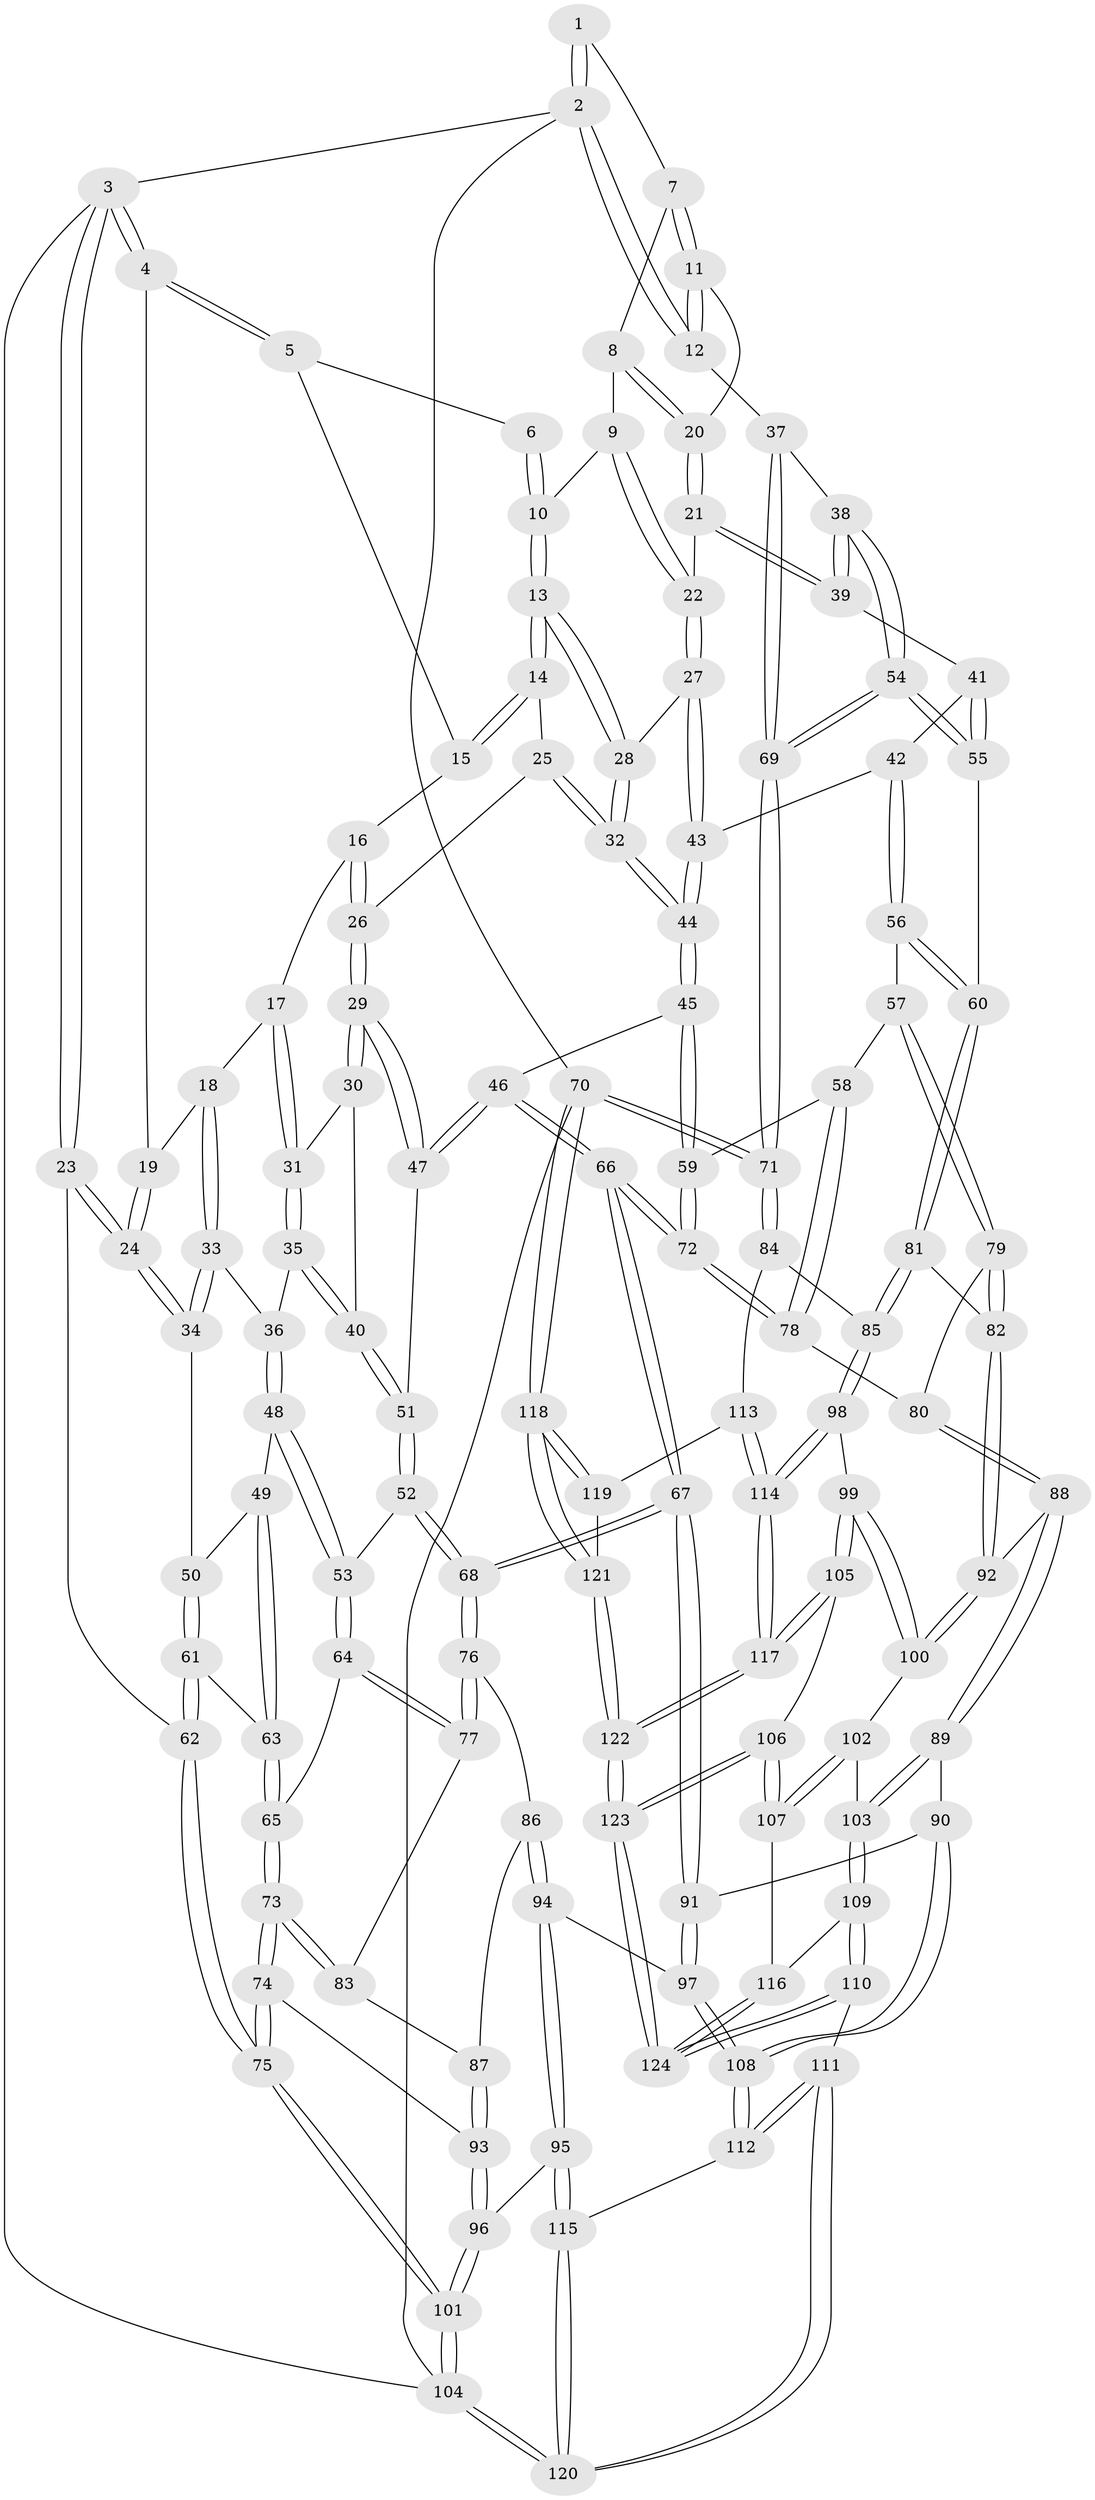 // coarse degree distribution, {4: 0.5405405405405406, 6: 0.05405405405405406, 3: 0.12162162162162163, 5: 0.28378378378378377}
// Generated by graph-tools (version 1.1) at 2025/52/02/27/25 19:52:38]
// undirected, 124 vertices, 307 edges
graph export_dot {
graph [start="1"]
  node [color=gray90,style=filled];
  1 [pos="+0.7259952747870684+0"];
  2 [pos="+1+0"];
  3 [pos="+0+0"];
  4 [pos="+0.21489270595688462+0"];
  5 [pos="+0.353430149675713+0"];
  6 [pos="+0.696949413271974+0"];
  7 [pos="+0.775145508337033+0.0014824764824148801"];
  8 [pos="+0.7725733601670917+0.06416287297138382"];
  9 [pos="+0.7031797003376783+0.09896413263482828"];
  10 [pos="+0.6155223514376328+0.11458840804682546"];
  11 [pos="+1+0.062555913122843"];
  12 [pos="+1+0"];
  13 [pos="+0.600141457563871+0.12900070709238315"];
  14 [pos="+0.4817842540851453+0.09690091291287979"];
  15 [pos="+0.3712855777541722+0"];
  16 [pos="+0.3415894934413807+0.16372326390763034"];
  17 [pos="+0.24430506641029562+0.13799134958413914"];
  18 [pos="+0.19922136665369553+0.10592062972546369"];
  19 [pos="+0.1921413332402422+0.04376913294277359"];
  20 [pos="+0.8531452237985254+0.14418576517502113"];
  21 [pos="+0.8405366151449419+0.18597532493046498"];
  22 [pos="+0.7679533703704897+0.21089742662228272"];
  23 [pos="+0+0.2392937058422788"];
  24 [pos="+0+0.24196065633422403"];
  25 [pos="+0.45116775876607607+0.14133954813811386"];
  26 [pos="+0.41006743627210235+0.19106087527679427"];
  27 [pos="+0.7100450592209505+0.25027567723380106"];
  28 [pos="+0.6109234401747762+0.1661761602981322"];
  29 [pos="+0.39982206018490873+0.3067564462585749"];
  30 [pos="+0.2949829261217206+0.2367604012672091"];
  31 [pos="+0.27538102131794123+0.21849040019466281"];
  32 [pos="+0.552232904971215+0.2840309351111772"];
  33 [pos="+0.15335337360697024+0.18860667257306793"];
  34 [pos="+0+0.2797013930243815"];
  35 [pos="+0.2376057278693564+0.2840666367491889"];
  36 [pos="+0.1972585787016416+0.2683936330398126"];
  37 [pos="+1+0"];
  38 [pos="+0.9123045194337036+0.27798582570103353"];
  39 [pos="+0.8729613453270487+0.2485661375368194"];
  40 [pos="+0.2463245023961112+0.29181703272427395"];
  41 [pos="+0.812750830451641+0.3081864500970105"];
  42 [pos="+0.7195623221061508+0.30570851186445297"];
  43 [pos="+0.709634603078022+0.2809503333952114"];
  44 [pos="+0.5342452342046885+0.33522440043802265"];
  45 [pos="+0.5054473541475063+0.37352144019334665"];
  46 [pos="+0.44790244051979894+0.362904193851104"];
  47 [pos="+0.40416393429220365+0.3384102006280444"];
  48 [pos="+0.1474794555259163+0.3804633516660795"];
  49 [pos="+0.09155715593881124+0.37378352125821857"];
  50 [pos="+0.07950351239579512+0.3659231759176261"];
  51 [pos="+0.31913299048860716+0.3711446579776336"];
  52 [pos="+0.24965875872100912+0.43802907410185066"];
  53 [pos="+0.24267693959920256+0.4381916711223007"];
  54 [pos="+0.9686140007183787+0.48425532328383536"];
  55 [pos="+0.864316499843967+0.4947410447900631"];
  56 [pos="+0.7155145495405187+0.44640675188632384"];
  57 [pos="+0.6354312445330627+0.46804518623076863"];
  58 [pos="+0.5808494562594354+0.4482821118370945"];
  59 [pos="+0.5452138706321453+0.41816495889282734"];
  60 [pos="+0.8568977797829073+0.496712335836276"];
  61 [pos="+0+0.49553051311068547"];
  62 [pos="+0+0.5726576948161101"];
  63 [pos="+0.08011251283635469+0.4920106626201703"];
  64 [pos="+0.14782003029307325+0.5350809040865733"];
  65 [pos="+0.10179548323701326+0.519646860276668"];
  66 [pos="+0.3694849225180722+0.618265954860408"];
  67 [pos="+0.3544762478822289+0.6281867044138526"];
  68 [pos="+0.34543903772727474+0.6217157412064964"];
  69 [pos="+1+0.5422506788676015"];
  70 [pos="+1+1"];
  71 [pos="+1+0.6828288709868011"];
  72 [pos="+0.39099458361635886+0.6128899389682321"];
  73 [pos="+0+0.6300000918326175"];
  74 [pos="+0+0.6562739557840145"];
  75 [pos="+0+0.6374844620342148"];
  76 [pos="+0.2644519939363926+0.6206740570760948"];
  77 [pos="+0.15618428353577438+0.5830338827671027"];
  78 [pos="+0.48797951479568147+0.603437579843127"];
  79 [pos="+0.6326087264342973+0.5993618230754566"];
  80 [pos="+0.5134612782192366+0.6187583859427962"];
  81 [pos="+0.7735910915571707+0.6621586066205363"];
  82 [pos="+0.6815507172046498+0.6993627593691686"];
  83 [pos="+0.13681808252804423+0.6123443673365992"];
  84 [pos="+0.9646969103962055+0.786375064483996"];
  85 [pos="+0.8773781594813375+0.7563169175187371"];
  86 [pos="+0.17333907655233763+0.6840945903985709"];
  87 [pos="+0.14464964784435902+0.6633024742612571"];
  88 [pos="+0.5358731197266643+0.6714572961512865"];
  89 [pos="+0.45171603795886645+0.8016863118955325"];
  90 [pos="+0.4332708556542208+0.7964752165189986"];
  91 [pos="+0.35709496857174927+0.7333412227513402"];
  92 [pos="+0.6712083213907588+0.7179063858709845"];
  93 [pos="+0.055890476248983835+0.7322147810835555"];
  94 [pos="+0.21499875514073377+0.8114509271862116"];
  95 [pos="+0.16249797574426386+0.8376591693997584"];
  96 [pos="+0.11946232256219556+0.8173798930122861"];
  97 [pos="+0.2233479226434298+0.8103174722452173"];
  98 [pos="+0.7236317723761996+0.8457361432075553"];
  99 [pos="+0.7141656972344881+0.8430676097398179"];
  100 [pos="+0.6641462003651886+0.747934807189066"];
  101 [pos="+0+1"];
  102 [pos="+0.5498326282594982+0.7980165092607836"];
  103 [pos="+0.47049288948030893+0.8122321251482565"];
  104 [pos="+0+1"];
  105 [pos="+0.6940672160503094+0.8722044954764263"];
  106 [pos="+0.6556075215248373+0.9194946644483525"];
  107 [pos="+0.6251831115709992+0.9199090731253878"];
  108 [pos="+0.33790728401788994+0.9768108436882622"];
  109 [pos="+0.5103064990968307+0.9356162097822703"];
  110 [pos="+0.3926060618818745+1"];
  111 [pos="+0.344879568286214+1"];
  112 [pos="+0.34222985498531827+1"];
  113 [pos="+0.9262378331285173+0.8538921178634207"];
  114 [pos="+0.8113866294190382+0.9122413070882341"];
  115 [pos="+0.15815201975065488+0.864640995286712"];
  116 [pos="+0.579285345561559+0.9363818894783926"];
  117 [pos="+0.8026459617412908+1"];
  118 [pos="+1+1"];
  119 [pos="+0.9328263296205415+0.8915034710366858"];
  120 [pos="+0+1"];
  121 [pos="+0.8669716480583258+1"];
  122 [pos="+0.8010641497017142+1"];
  123 [pos="+0.7602074150814024+1"];
  124 [pos="+0.6817649639602434+1"];
  1 -- 2;
  1 -- 2;
  1 -- 7;
  2 -- 3;
  2 -- 12;
  2 -- 12;
  2 -- 70;
  3 -- 4;
  3 -- 4;
  3 -- 23;
  3 -- 23;
  3 -- 104;
  4 -- 5;
  4 -- 5;
  4 -- 19;
  5 -- 6;
  5 -- 15;
  6 -- 10;
  6 -- 10;
  7 -- 8;
  7 -- 11;
  7 -- 11;
  8 -- 9;
  8 -- 20;
  8 -- 20;
  9 -- 10;
  9 -- 22;
  9 -- 22;
  10 -- 13;
  10 -- 13;
  11 -- 12;
  11 -- 12;
  11 -- 20;
  12 -- 37;
  13 -- 14;
  13 -- 14;
  13 -- 28;
  13 -- 28;
  14 -- 15;
  14 -- 15;
  14 -- 25;
  15 -- 16;
  16 -- 17;
  16 -- 26;
  16 -- 26;
  17 -- 18;
  17 -- 31;
  17 -- 31;
  18 -- 19;
  18 -- 33;
  18 -- 33;
  19 -- 24;
  19 -- 24;
  20 -- 21;
  20 -- 21;
  21 -- 22;
  21 -- 39;
  21 -- 39;
  22 -- 27;
  22 -- 27;
  23 -- 24;
  23 -- 24;
  23 -- 62;
  24 -- 34;
  24 -- 34;
  25 -- 26;
  25 -- 32;
  25 -- 32;
  26 -- 29;
  26 -- 29;
  27 -- 28;
  27 -- 43;
  27 -- 43;
  28 -- 32;
  28 -- 32;
  29 -- 30;
  29 -- 30;
  29 -- 47;
  29 -- 47;
  30 -- 31;
  30 -- 40;
  31 -- 35;
  31 -- 35;
  32 -- 44;
  32 -- 44;
  33 -- 34;
  33 -- 34;
  33 -- 36;
  34 -- 50;
  35 -- 36;
  35 -- 40;
  35 -- 40;
  36 -- 48;
  36 -- 48;
  37 -- 38;
  37 -- 69;
  37 -- 69;
  38 -- 39;
  38 -- 39;
  38 -- 54;
  38 -- 54;
  39 -- 41;
  40 -- 51;
  40 -- 51;
  41 -- 42;
  41 -- 55;
  41 -- 55;
  42 -- 43;
  42 -- 56;
  42 -- 56;
  43 -- 44;
  43 -- 44;
  44 -- 45;
  44 -- 45;
  45 -- 46;
  45 -- 59;
  45 -- 59;
  46 -- 47;
  46 -- 47;
  46 -- 66;
  46 -- 66;
  47 -- 51;
  48 -- 49;
  48 -- 53;
  48 -- 53;
  49 -- 50;
  49 -- 63;
  49 -- 63;
  50 -- 61;
  50 -- 61;
  51 -- 52;
  51 -- 52;
  52 -- 53;
  52 -- 68;
  52 -- 68;
  53 -- 64;
  53 -- 64;
  54 -- 55;
  54 -- 55;
  54 -- 69;
  54 -- 69;
  55 -- 60;
  56 -- 57;
  56 -- 60;
  56 -- 60;
  57 -- 58;
  57 -- 79;
  57 -- 79;
  58 -- 59;
  58 -- 78;
  58 -- 78;
  59 -- 72;
  59 -- 72;
  60 -- 81;
  60 -- 81;
  61 -- 62;
  61 -- 62;
  61 -- 63;
  62 -- 75;
  62 -- 75;
  63 -- 65;
  63 -- 65;
  64 -- 65;
  64 -- 77;
  64 -- 77;
  65 -- 73;
  65 -- 73;
  66 -- 67;
  66 -- 67;
  66 -- 72;
  66 -- 72;
  67 -- 68;
  67 -- 68;
  67 -- 91;
  67 -- 91;
  68 -- 76;
  68 -- 76;
  69 -- 71;
  69 -- 71;
  70 -- 71;
  70 -- 71;
  70 -- 118;
  70 -- 118;
  70 -- 104;
  71 -- 84;
  71 -- 84;
  72 -- 78;
  72 -- 78;
  73 -- 74;
  73 -- 74;
  73 -- 83;
  73 -- 83;
  74 -- 75;
  74 -- 75;
  74 -- 93;
  75 -- 101;
  75 -- 101;
  76 -- 77;
  76 -- 77;
  76 -- 86;
  77 -- 83;
  78 -- 80;
  79 -- 80;
  79 -- 82;
  79 -- 82;
  80 -- 88;
  80 -- 88;
  81 -- 82;
  81 -- 85;
  81 -- 85;
  82 -- 92;
  82 -- 92;
  83 -- 87;
  84 -- 85;
  84 -- 113;
  85 -- 98;
  85 -- 98;
  86 -- 87;
  86 -- 94;
  86 -- 94;
  87 -- 93;
  87 -- 93;
  88 -- 89;
  88 -- 89;
  88 -- 92;
  89 -- 90;
  89 -- 103;
  89 -- 103;
  90 -- 91;
  90 -- 108;
  90 -- 108;
  91 -- 97;
  91 -- 97;
  92 -- 100;
  92 -- 100;
  93 -- 96;
  93 -- 96;
  94 -- 95;
  94 -- 95;
  94 -- 97;
  95 -- 96;
  95 -- 115;
  95 -- 115;
  96 -- 101;
  96 -- 101;
  97 -- 108;
  97 -- 108;
  98 -- 99;
  98 -- 114;
  98 -- 114;
  99 -- 100;
  99 -- 100;
  99 -- 105;
  99 -- 105;
  100 -- 102;
  101 -- 104;
  101 -- 104;
  102 -- 103;
  102 -- 107;
  102 -- 107;
  103 -- 109;
  103 -- 109;
  104 -- 120;
  104 -- 120;
  105 -- 106;
  105 -- 117;
  105 -- 117;
  106 -- 107;
  106 -- 107;
  106 -- 123;
  106 -- 123;
  107 -- 116;
  108 -- 112;
  108 -- 112;
  109 -- 110;
  109 -- 110;
  109 -- 116;
  110 -- 111;
  110 -- 124;
  110 -- 124;
  111 -- 112;
  111 -- 112;
  111 -- 120;
  111 -- 120;
  112 -- 115;
  113 -- 114;
  113 -- 114;
  113 -- 119;
  114 -- 117;
  114 -- 117;
  115 -- 120;
  115 -- 120;
  116 -- 124;
  116 -- 124;
  117 -- 122;
  117 -- 122;
  118 -- 119;
  118 -- 119;
  118 -- 121;
  118 -- 121;
  119 -- 121;
  121 -- 122;
  121 -- 122;
  122 -- 123;
  122 -- 123;
  123 -- 124;
  123 -- 124;
}
